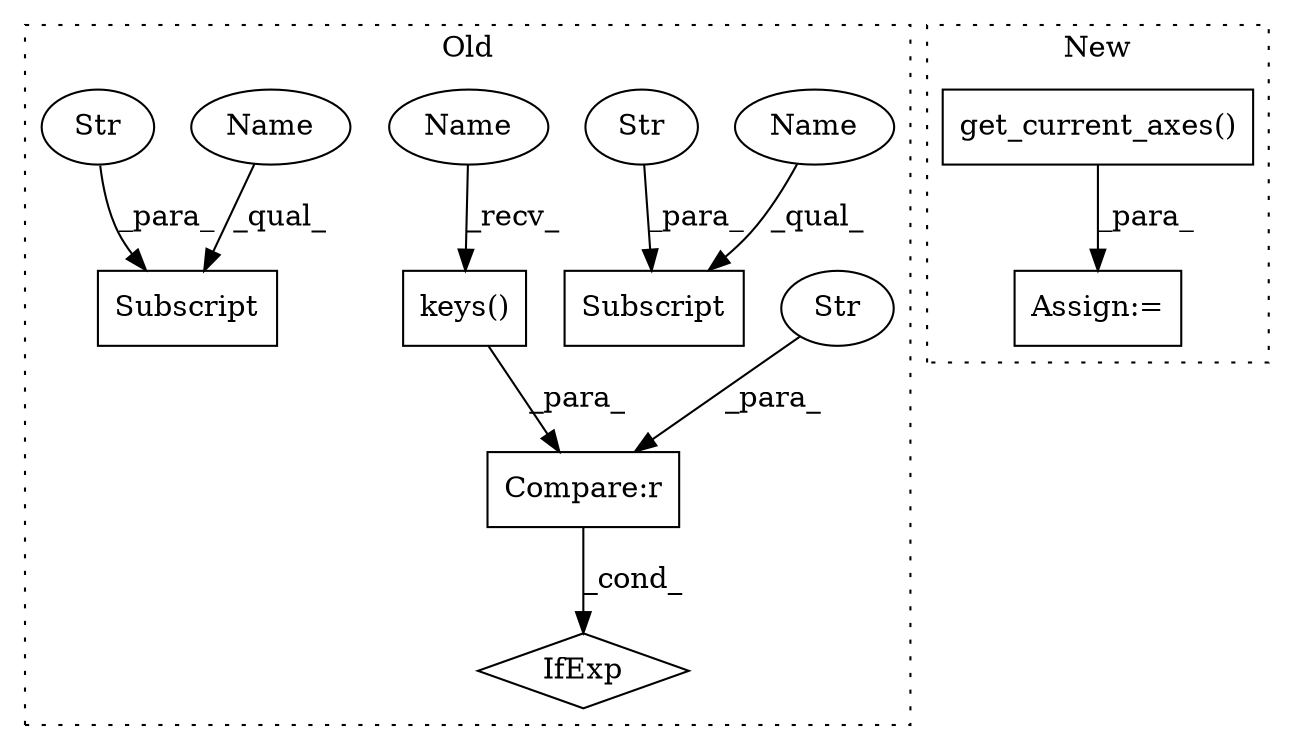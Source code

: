 digraph G {
subgraph cluster0 {
1 [label="IfExp" a="51" s="7457,7491" l="4,6" shape="diamond"];
3 [label="Compare:r" a="40" s="7461" l="30" shape="box"];
4 [label="Str" a="66" s="7461" l="7" shape="ellipse"];
5 [label="keys()" a="75" s="7476" l="15" shape="box"];
6 [label="Subscript" a="63" s="7497,0" l="17,0" shape="box"];
7 [label="Str" a="66" s="7506" l="7" shape="ellipse"];
8 [label="Subscript" a="63" s="7383,0" l="13,0" shape="box"];
9 [label="Str" a="66" s="7392" l="3" shape="ellipse"];
11 [label="Name" a="87" s="7476" l="8" shape="ellipse"];
12 [label="Name" a="87" s="7497" l="8" shape="ellipse"];
13 [label="Name" a="87" s="7383" l="8" shape="ellipse"];
label = "Old";
style="dotted";
}
subgraph cluster1 {
2 [label="get_current_axes()" a="75" s="8851,8885" l="22,1" shape="box"];
10 [label="Assign:=" a="68" s="8848" l="3" shape="box"];
label = "New";
style="dotted";
}
2 -> 10 [label="_para_"];
3 -> 1 [label="_cond_"];
4 -> 3 [label="_para_"];
5 -> 3 [label="_para_"];
7 -> 6 [label="_para_"];
9 -> 8 [label="_para_"];
11 -> 5 [label="_recv_"];
12 -> 6 [label="_qual_"];
13 -> 8 [label="_qual_"];
}